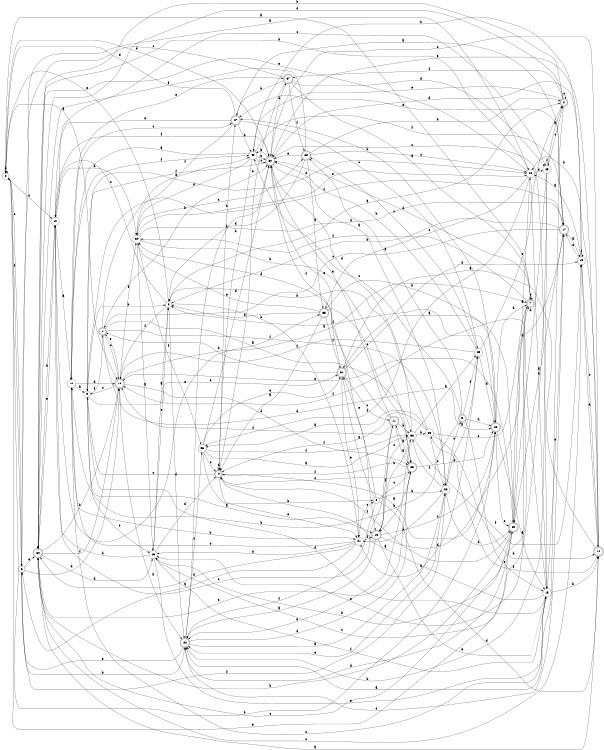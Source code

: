 digraph n33_9 {
__start0 [label="" shape="none"];

rankdir=LR;
size="8,5";

s0 [style="filled", color="black", fillcolor="white" shape="circle", label="0"];
s1 [style="rounded,filled", color="black", fillcolor="white" shape="doublecircle", label="1"];
s2 [style="rounded,filled", color="black", fillcolor="white" shape="doublecircle", label="2"];
s3 [style="filled", color="black", fillcolor="white" shape="circle", label="3"];
s4 [style="rounded,filled", color="black", fillcolor="white" shape="doublecircle", label="4"];
s5 [style="rounded,filled", color="black", fillcolor="white" shape="doublecircle", label="5"];
s6 [style="filled", color="black", fillcolor="white" shape="circle", label="6"];
s7 [style="rounded,filled", color="black", fillcolor="white" shape="doublecircle", label="7"];
s8 [style="filled", color="black", fillcolor="white" shape="circle", label="8"];
s9 [style="filled", color="black", fillcolor="white" shape="circle", label="9"];
s10 [style="filled", color="black", fillcolor="white" shape="circle", label="10"];
s11 [style="rounded,filled", color="black", fillcolor="white" shape="doublecircle", label="11"];
s12 [style="filled", color="black", fillcolor="white" shape="circle", label="12"];
s13 [style="rounded,filled", color="black", fillcolor="white" shape="doublecircle", label="13"];
s14 [style="rounded,filled", color="black", fillcolor="white" shape="doublecircle", label="14"];
s15 [style="filled", color="black", fillcolor="white" shape="circle", label="15"];
s16 [style="filled", color="black", fillcolor="white" shape="circle", label="16"];
s17 [style="rounded,filled", color="black", fillcolor="white" shape="doublecircle", label="17"];
s18 [style="rounded,filled", color="black", fillcolor="white" shape="doublecircle", label="18"];
s19 [style="filled", color="black", fillcolor="white" shape="circle", label="19"];
s20 [style="rounded,filled", color="black", fillcolor="white" shape="doublecircle", label="20"];
s21 [style="filled", color="black", fillcolor="white" shape="circle", label="21"];
s22 [style="rounded,filled", color="black", fillcolor="white" shape="doublecircle", label="22"];
s23 [style="rounded,filled", color="black", fillcolor="white" shape="doublecircle", label="23"];
s24 [style="filled", color="black", fillcolor="white" shape="circle", label="24"];
s25 [style="filled", color="black", fillcolor="white" shape="circle", label="25"];
s26 [style="rounded,filled", color="black", fillcolor="white" shape="doublecircle", label="26"];
s27 [style="rounded,filled", color="black", fillcolor="white" shape="doublecircle", label="27"];
s28 [style="rounded,filled", color="black", fillcolor="white" shape="doublecircle", label="28"];
s29 [style="filled", color="black", fillcolor="white" shape="circle", label="29"];
s30 [style="rounded,filled", color="black", fillcolor="white" shape="doublecircle", label="30"];
s31 [style="rounded,filled", color="black", fillcolor="white" shape="doublecircle", label="31"];
s32 [style="filled", color="black", fillcolor="white" shape="circle", label="32"];
s33 [style="filled", color="black", fillcolor="white" shape="circle", label="33"];
s34 [style="rounded,filled", color="black", fillcolor="white" shape="doublecircle", label="34"];
s35 [style="rounded,filled", color="black", fillcolor="white" shape="doublecircle", label="35"];
s36 [style="filled", color="black", fillcolor="white" shape="circle", label="36"];
s37 [style="rounded,filled", color="black", fillcolor="white" shape="doublecircle", label="37"];
s38 [style="filled", color="black", fillcolor="white" shape="circle", label="38"];
s39 [style="filled", color="black", fillcolor="white" shape="circle", label="39"];
s40 [style="filled", color="black", fillcolor="white" shape="circle", label="40"];
s0 -> s18 [label="a"];
s0 -> s0 [label="b"];
s0 -> s10 [label="c"];
s0 -> s30 [label="d"];
s0 -> s20 [label="e"];
s0 -> s6 [label="f"];
s1 -> s38 [label="a"];
s1 -> s30 [label="b"];
s1 -> s18 [label="c"];
s1 -> s26 [label="d"];
s1 -> s40 [label="e"];
s1 -> s32 [label="f"];
s2 -> s22 [label="a"];
s2 -> s34 [label="b"];
s2 -> s2 [label="c"];
s2 -> s34 [label="d"];
s2 -> s40 [label="e"];
s2 -> s37 [label="f"];
s3 -> s2 [label="a"];
s3 -> s21 [label="b"];
s3 -> s10 [label="c"];
s3 -> s22 [label="d"];
s3 -> s0 [label="e"];
s3 -> s18 [label="f"];
s4 -> s17 [label="a"];
s4 -> s27 [label="b"];
s4 -> s9 [label="c"];
s4 -> s4 [label="d"];
s4 -> s21 [label="e"];
s4 -> s20 [label="f"];
s5 -> s28 [label="a"];
s5 -> s12 [label="b"];
s5 -> s40 [label="c"];
s5 -> s26 [label="d"];
s5 -> s15 [label="e"];
s5 -> s29 [label="f"];
s6 -> s24 [label="a"];
s6 -> s22 [label="b"];
s6 -> s0 [label="c"];
s6 -> s18 [label="d"];
s6 -> s34 [label="e"];
s6 -> s32 [label="f"];
s7 -> s0 [label="a"];
s7 -> s16 [label="b"];
s7 -> s16 [label="c"];
s7 -> s30 [label="d"];
s7 -> s7 [label="e"];
s7 -> s39 [label="f"];
s8 -> s31 [label="a"];
s8 -> s32 [label="b"];
s8 -> s23 [label="c"];
s8 -> s14 [label="d"];
s8 -> s31 [label="e"];
s8 -> s22 [label="f"];
s9 -> s13 [label="a"];
s9 -> s3 [label="b"];
s9 -> s16 [label="c"];
s9 -> s24 [label="d"];
s9 -> s31 [label="e"];
s9 -> s1 [label="f"];
s10 -> s12 [label="a"];
s10 -> s34 [label="b"];
s10 -> s25 [label="c"];
s10 -> s39 [label="d"];
s10 -> s35 [label="e"];
s10 -> s30 [label="f"];
s11 -> s23 [label="a"];
s11 -> s38 [label="b"];
s11 -> s10 [label="c"];
s11 -> s39 [label="d"];
s11 -> s30 [label="e"];
s11 -> s18 [label="f"];
s12 -> s9 [label="a"];
s12 -> s21 [label="b"];
s12 -> s27 [label="c"];
s12 -> s18 [label="d"];
s12 -> s37 [label="e"];
s12 -> s40 [label="f"];
s13 -> s22 [label="a"];
s13 -> s38 [label="b"];
s13 -> s26 [label="c"];
s13 -> s26 [label="d"];
s13 -> s15 [label="e"];
s13 -> s11 [label="f"];
s14 -> s31 [label="a"];
s14 -> s24 [label="b"];
s14 -> s30 [label="c"];
s14 -> s19 [label="d"];
s14 -> s30 [label="e"];
s14 -> s33 [label="f"];
s15 -> s4 [label="a"];
s15 -> s14 [label="b"];
s15 -> s12 [label="c"];
s15 -> s9 [label="d"];
s15 -> s17 [label="e"];
s15 -> s18 [label="f"];
s16 -> s3 [label="a"];
s16 -> s10 [label="b"];
s16 -> s3 [label="c"];
s16 -> s4 [label="d"];
s16 -> s15 [label="e"];
s16 -> s15 [label="f"];
s17 -> s19 [label="a"];
s17 -> s3 [label="b"];
s17 -> s1 [label="c"];
s17 -> s20 [label="d"];
s17 -> s27 [label="e"];
s17 -> s9 [label="f"];
s18 -> s7 [label="a"];
s18 -> s22 [label="b"];
s18 -> s9 [label="c"];
s18 -> s23 [label="d"];
s18 -> s1 [label="e"];
s18 -> s39 [label="f"];
s19 -> s24 [label="a"];
s19 -> s40 [label="b"];
s19 -> s14 [label="c"];
s19 -> s30 [label="d"];
s19 -> s17 [label="e"];
s19 -> s19 [label="f"];
s20 -> s24 [label="a"];
s20 -> s34 [label="b"];
s20 -> s34 [label="c"];
s20 -> s22 [label="d"];
s20 -> s18 [label="e"];
s20 -> s7 [label="f"];
s21 -> s6 [label="a"];
s21 -> s16 [label="b"];
s21 -> s8 [label="c"];
s21 -> s34 [label="d"];
s21 -> s12 [label="e"];
s21 -> s13 [label="f"];
s22 -> s32 [label="a"];
s22 -> s30 [label="b"];
s22 -> s17 [label="c"];
s22 -> s23 [label="d"];
s22 -> s6 [label="e"];
s22 -> s36 [label="f"];
s23 -> s11 [label="a"];
s23 -> s13 [label="b"];
s23 -> s4 [label="c"];
s23 -> s26 [label="d"];
s23 -> s34 [label="e"];
s23 -> s4 [label="f"];
s24 -> s15 [label="a"];
s24 -> s34 [label="b"];
s24 -> s35 [label="c"];
s24 -> s25 [label="d"];
s24 -> s34 [label="e"];
s24 -> s36 [label="f"];
s25 -> s2 [label="a"];
s25 -> s22 [label="b"];
s25 -> s2 [label="c"];
s25 -> s20 [label="d"];
s25 -> s16 [label="e"];
s25 -> s25 [label="f"];
s26 -> s15 [label="a"];
s26 -> s27 [label="b"];
s26 -> s20 [label="c"];
s26 -> s7 [label="d"];
s26 -> s0 [label="e"];
s26 -> s3 [label="f"];
s27 -> s17 [label="a"];
s27 -> s40 [label="b"];
s27 -> s29 [label="c"];
s27 -> s0 [label="d"];
s27 -> s10 [label="e"];
s27 -> s39 [label="f"];
s28 -> s35 [label="a"];
s28 -> s2 [label="b"];
s28 -> s24 [label="c"];
s28 -> s3 [label="d"];
s28 -> s30 [label="e"];
s28 -> s34 [label="f"];
s29 -> s21 [label="a"];
s29 -> s30 [label="b"];
s29 -> s28 [label="c"];
s29 -> s26 [label="d"];
s29 -> s2 [label="e"];
s29 -> s18 [label="f"];
s30 -> s32 [label="a"];
s30 -> s40 [label="b"];
s30 -> s15 [label="c"];
s30 -> s37 [label="d"];
s30 -> s13 [label="e"];
s30 -> s9 [label="f"];
s31 -> s20 [label="a"];
s31 -> s1 [label="b"];
s31 -> s11 [label="c"];
s31 -> s19 [label="d"];
s31 -> s21 [label="e"];
s31 -> s30 [label="f"];
s32 -> s29 [label="a"];
s32 -> s21 [label="b"];
s32 -> s5 [label="c"];
s32 -> s20 [label="d"];
s32 -> s22 [label="e"];
s32 -> s38 [label="f"];
s33 -> s36 [label="a"];
s33 -> s3 [label="b"];
s33 -> s32 [label="c"];
s33 -> s14 [label="d"];
s33 -> s7 [label="e"];
s33 -> s4 [label="f"];
s34 -> s14 [label="a"];
s34 -> s18 [label="b"];
s34 -> s19 [label="c"];
s34 -> s16 [label="d"];
s34 -> s10 [label="e"];
s34 -> s18 [label="f"];
s35 -> s4 [label="a"];
s35 -> s26 [label="b"];
s35 -> s23 [label="c"];
s35 -> s3 [label="d"];
s35 -> s39 [label="e"];
s35 -> s31 [label="f"];
s36 -> s38 [label="a"];
s36 -> s8 [label="b"];
s36 -> s4 [label="c"];
s36 -> s30 [label="d"];
s36 -> s31 [label="e"];
s36 -> s38 [label="f"];
s37 -> s7 [label="a"];
s37 -> s27 [label="b"];
s37 -> s6 [label="c"];
s37 -> s25 [label="d"];
s37 -> s4 [label="e"];
s37 -> s28 [label="f"];
s38 -> s29 [label="a"];
s38 -> s33 [label="b"];
s38 -> s13 [label="c"];
s38 -> s30 [label="d"];
s38 -> s22 [label="e"];
s38 -> s19 [label="f"];
s39 -> s16 [label="a"];
s39 -> s23 [label="b"];
s39 -> s28 [label="c"];
s39 -> s17 [label="d"];
s39 -> s24 [label="e"];
s39 -> s36 [label="f"];
s40 -> s12 [label="a"];
s40 -> s4 [label="b"];
s40 -> s30 [label="c"];
s40 -> s39 [label="d"];
s40 -> s30 [label="e"];
s40 -> s17 [label="f"];

}
